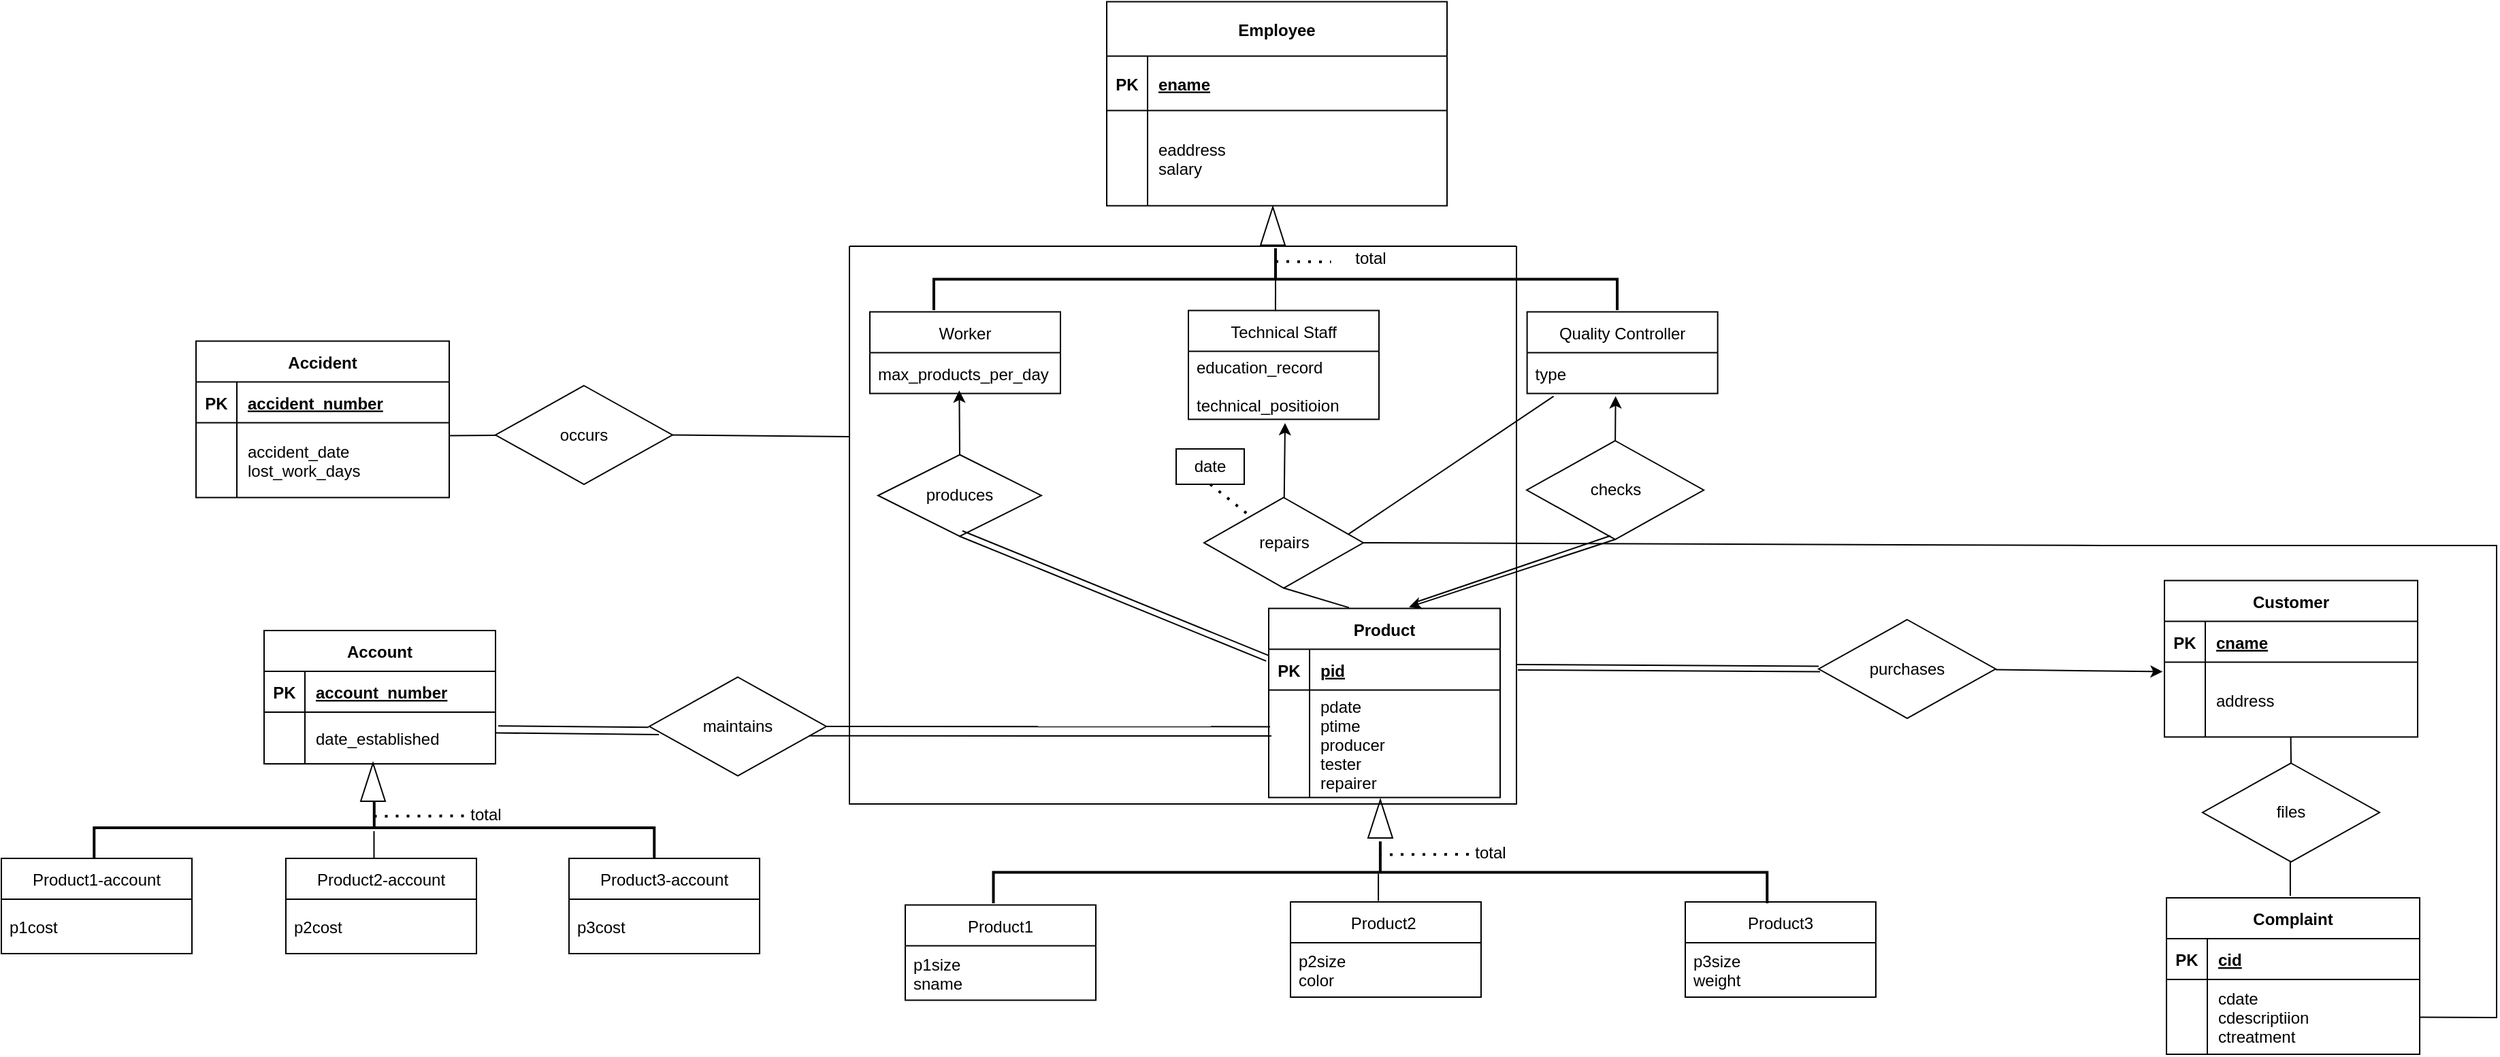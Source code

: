 <mxfile version="20.5.3" type="github">
  <diagram id="C5RBs43oDa-KdzZeNtuy" name="Page-1">
    <mxGraphModel dx="1606" dy="839" grid="1" gridSize="10" guides="1" tooltips="1" connect="1" arrows="1" fold="1" page="1" pageScale="1" pageWidth="827" pageHeight="1169" math="0" shadow="0">
      <root>
        <mxCell id="WIyWlLk6GJQsqaUBKTNV-0" />
        <mxCell id="WIyWlLk6GJQsqaUBKTNV-1" parent="WIyWlLk6GJQsqaUBKTNV-0" />
        <mxCell id="jRd905gV_513u5tSEe47-0" value="Product" style="shape=table;startSize=30;container=1;collapsible=1;childLayout=tableLayout;fixedRows=1;rowLines=0;fontStyle=1;align=center;resizeLast=1;" parent="WIyWlLk6GJQsqaUBKTNV-1" vertex="1">
          <mxGeometry x="228" y="646.25" width="170" height="139" as="geometry" />
        </mxCell>
        <mxCell id="jRd905gV_513u5tSEe47-1" value="" style="shape=partialRectangle;collapsible=0;dropTarget=0;pointerEvents=0;fillColor=none;points=[[0,0.5],[1,0.5]];portConstraint=eastwest;top=0;left=0;right=0;bottom=1;" parent="jRd905gV_513u5tSEe47-0" vertex="1">
          <mxGeometry y="30" width="170" height="30" as="geometry" />
        </mxCell>
        <mxCell id="jRd905gV_513u5tSEe47-2" value="PK" style="shape=partialRectangle;overflow=hidden;connectable=0;fillColor=none;top=0;left=0;bottom=0;right=0;fontStyle=1;" parent="jRd905gV_513u5tSEe47-1" vertex="1">
          <mxGeometry width="30" height="30" as="geometry">
            <mxRectangle width="30" height="30" as="alternateBounds" />
          </mxGeometry>
        </mxCell>
        <mxCell id="jRd905gV_513u5tSEe47-3" value="pid" style="shape=partialRectangle;overflow=hidden;connectable=0;fillColor=none;top=0;left=0;bottom=0;right=0;align=left;spacingLeft=6;fontStyle=5;" parent="jRd905gV_513u5tSEe47-1" vertex="1">
          <mxGeometry x="30" width="140" height="30" as="geometry">
            <mxRectangle width="140" height="30" as="alternateBounds" />
          </mxGeometry>
        </mxCell>
        <mxCell id="jRd905gV_513u5tSEe47-4" value="" style="shape=partialRectangle;collapsible=0;dropTarget=0;pointerEvents=0;fillColor=none;points=[[0,0.5],[1,0.5]];portConstraint=eastwest;top=0;left=0;right=0;bottom=0;" parent="jRd905gV_513u5tSEe47-0" vertex="1">
          <mxGeometry y="60" width="170" height="79" as="geometry" />
        </mxCell>
        <mxCell id="jRd905gV_513u5tSEe47-5" value="" style="shape=partialRectangle;overflow=hidden;connectable=0;fillColor=none;top=0;left=0;bottom=0;right=0;" parent="jRd905gV_513u5tSEe47-4" vertex="1">
          <mxGeometry width="30" height="79" as="geometry">
            <mxRectangle width="30" height="79" as="alternateBounds" />
          </mxGeometry>
        </mxCell>
        <mxCell id="jRd905gV_513u5tSEe47-6" value="pdate&#xa;ptime&#xa;producer&#xa;tester&#xa;repairer" style="shape=partialRectangle;overflow=hidden;connectable=0;fillColor=none;top=0;left=0;bottom=0;right=0;align=left;spacingLeft=6;" parent="jRd905gV_513u5tSEe47-4" vertex="1">
          <mxGeometry x="30" width="140" height="79" as="geometry">
            <mxRectangle width="140" height="79" as="alternateBounds" />
          </mxGeometry>
        </mxCell>
        <mxCell id="jRd905gV_513u5tSEe47-7" value="Customer" style="shape=table;startSize=30;container=1;collapsible=1;childLayout=tableLayout;fixedRows=1;rowLines=0;fontStyle=1;align=center;resizeLast=1;" parent="WIyWlLk6GJQsqaUBKTNV-1" vertex="1">
          <mxGeometry x="886" y="625.75" width="186" height="115" as="geometry" />
        </mxCell>
        <mxCell id="jRd905gV_513u5tSEe47-8" value="" style="shape=partialRectangle;collapsible=0;dropTarget=0;pointerEvents=0;fillColor=none;points=[[0,0.5],[1,0.5]];portConstraint=eastwest;top=0;left=0;right=0;bottom=1;" parent="jRd905gV_513u5tSEe47-7" vertex="1">
          <mxGeometry y="30" width="186" height="30" as="geometry" />
        </mxCell>
        <mxCell id="jRd905gV_513u5tSEe47-9" value="PK" style="shape=partialRectangle;overflow=hidden;connectable=0;fillColor=none;top=0;left=0;bottom=0;right=0;fontStyle=1;" parent="jRd905gV_513u5tSEe47-8" vertex="1">
          <mxGeometry width="30" height="30" as="geometry">
            <mxRectangle width="30" height="30" as="alternateBounds" />
          </mxGeometry>
        </mxCell>
        <mxCell id="jRd905gV_513u5tSEe47-10" value="cname" style="shape=partialRectangle;overflow=hidden;connectable=0;fillColor=none;top=0;left=0;bottom=0;right=0;align=left;spacingLeft=6;fontStyle=5;" parent="jRd905gV_513u5tSEe47-8" vertex="1">
          <mxGeometry x="30" width="156" height="30" as="geometry">
            <mxRectangle width="156" height="30" as="alternateBounds" />
          </mxGeometry>
        </mxCell>
        <mxCell id="jRd905gV_513u5tSEe47-11" value="" style="shape=partialRectangle;collapsible=0;dropTarget=0;pointerEvents=0;fillColor=none;points=[[0,0.5],[1,0.5]];portConstraint=eastwest;top=0;left=0;right=0;bottom=0;" parent="jRd905gV_513u5tSEe47-7" vertex="1">
          <mxGeometry y="60" width="186" height="55" as="geometry" />
        </mxCell>
        <mxCell id="jRd905gV_513u5tSEe47-12" value="" style="shape=partialRectangle;overflow=hidden;connectable=0;fillColor=none;top=0;left=0;bottom=0;right=0;" parent="jRd905gV_513u5tSEe47-11" vertex="1">
          <mxGeometry width="30" height="55" as="geometry">
            <mxRectangle width="30" height="55" as="alternateBounds" />
          </mxGeometry>
        </mxCell>
        <mxCell id="jRd905gV_513u5tSEe47-13" value="address" style="shape=partialRectangle;overflow=hidden;connectable=0;fillColor=none;top=0;left=0;bottom=0;right=0;align=left;spacingLeft=6;" parent="jRd905gV_513u5tSEe47-11" vertex="1">
          <mxGeometry x="30" width="156" height="55" as="geometry">
            <mxRectangle width="156" height="55" as="alternateBounds" />
          </mxGeometry>
        </mxCell>
        <mxCell id="jRd905gV_513u5tSEe47-14" value="Employee" style="shape=table;startSize=40;container=1;collapsible=1;childLayout=tableLayout;fixedRows=1;rowLines=0;fontStyle=1;align=center;resizeLast=1;" parent="WIyWlLk6GJQsqaUBKTNV-1" vertex="1">
          <mxGeometry x="109" y="200.25" width="250" height="150" as="geometry" />
        </mxCell>
        <mxCell id="jRd905gV_513u5tSEe47-15" value="" style="shape=partialRectangle;collapsible=0;dropTarget=0;pointerEvents=0;fillColor=none;points=[[0,0.5],[1,0.5]];portConstraint=eastwest;top=0;left=0;right=0;bottom=1;" parent="jRd905gV_513u5tSEe47-14" vertex="1">
          <mxGeometry y="40" width="250" height="40" as="geometry" />
        </mxCell>
        <mxCell id="jRd905gV_513u5tSEe47-16" value="PK" style="shape=partialRectangle;overflow=hidden;connectable=0;fillColor=none;top=0;left=0;bottom=0;right=0;fontStyle=1;" parent="jRd905gV_513u5tSEe47-15" vertex="1">
          <mxGeometry width="30" height="40" as="geometry">
            <mxRectangle width="30" height="40" as="alternateBounds" />
          </mxGeometry>
        </mxCell>
        <mxCell id="jRd905gV_513u5tSEe47-17" value="ename" style="shape=partialRectangle;overflow=hidden;connectable=0;fillColor=none;top=0;left=0;bottom=0;right=0;align=left;spacingLeft=6;fontStyle=5;" parent="jRd905gV_513u5tSEe47-15" vertex="1">
          <mxGeometry x="30" width="220" height="40" as="geometry">
            <mxRectangle width="220" height="40" as="alternateBounds" />
          </mxGeometry>
        </mxCell>
        <mxCell id="jRd905gV_513u5tSEe47-18" value="" style="shape=partialRectangle;collapsible=0;dropTarget=0;pointerEvents=0;fillColor=none;points=[[0,0.5],[1,0.5]];portConstraint=eastwest;top=0;left=0;right=0;bottom=0;" parent="jRd905gV_513u5tSEe47-14" vertex="1">
          <mxGeometry y="80" width="250" height="70" as="geometry" />
        </mxCell>
        <mxCell id="jRd905gV_513u5tSEe47-19" value="" style="shape=partialRectangle;overflow=hidden;connectable=0;fillColor=none;top=0;left=0;bottom=0;right=0;" parent="jRd905gV_513u5tSEe47-18" vertex="1">
          <mxGeometry width="30" height="70" as="geometry">
            <mxRectangle width="30" height="70" as="alternateBounds" />
          </mxGeometry>
        </mxCell>
        <mxCell id="jRd905gV_513u5tSEe47-20" value="eaddress&#xa;salary" style="shape=partialRectangle;overflow=hidden;connectable=0;fillColor=none;top=0;left=0;bottom=0;right=0;align=left;spacingLeft=6;" parent="jRd905gV_513u5tSEe47-18" vertex="1">
          <mxGeometry x="30" width="220" height="70" as="geometry">
            <mxRectangle width="220" height="70" as="alternateBounds" />
          </mxGeometry>
        </mxCell>
        <mxCell id="jRd905gV_513u5tSEe47-21" value="Worker" style="swimlane;fontStyle=0;childLayout=stackLayout;horizontal=1;startSize=30;horizontalStack=0;resizeParent=1;resizeParentMax=0;resizeLast=0;collapsible=1;marginBottom=0;" parent="WIyWlLk6GJQsqaUBKTNV-1" vertex="1">
          <mxGeometry x="-65" y="428.25" width="140" height="60" as="geometry" />
        </mxCell>
        <mxCell id="jRd905gV_513u5tSEe47-22" value="max_products_per_day" style="text;strokeColor=none;fillColor=none;align=left;verticalAlign=middle;spacingLeft=4;spacingRight=4;overflow=hidden;points=[[0,0.5],[1,0.5]];portConstraint=eastwest;rotatable=0;" parent="jRd905gV_513u5tSEe47-21" vertex="1">
          <mxGeometry y="30" width="140" height="30" as="geometry" />
        </mxCell>
        <mxCell id="jRd905gV_513u5tSEe47-26" value="Quality Controller" style="swimlane;fontStyle=0;childLayout=stackLayout;horizontal=1;startSize=30;horizontalStack=0;resizeParent=1;resizeParentMax=0;resizeLast=0;collapsible=1;marginBottom=0;" parent="WIyWlLk6GJQsqaUBKTNV-1" vertex="1">
          <mxGeometry x="417.81" y="428.25" width="140" height="60" as="geometry" />
        </mxCell>
        <mxCell id="jRd905gV_513u5tSEe47-27" value="type" style="text;strokeColor=none;fillColor=none;align=left;verticalAlign=middle;spacingLeft=4;spacingRight=4;overflow=hidden;points=[[0,0.5],[1,0.5]];portConstraint=eastwest;rotatable=0;" parent="jRd905gV_513u5tSEe47-26" vertex="1">
          <mxGeometry y="30" width="140" height="30" as="geometry" />
        </mxCell>
        <mxCell id="jRd905gV_513u5tSEe47-29" value="Technical Staff" style="swimlane;fontStyle=0;childLayout=stackLayout;horizontal=1;startSize=30;horizontalStack=0;resizeParent=1;resizeParentMax=0;resizeLast=0;collapsible=1;marginBottom=0;" parent="WIyWlLk6GJQsqaUBKTNV-1" vertex="1">
          <mxGeometry x="169" y="427.25" width="140" height="80" as="geometry" />
        </mxCell>
        <mxCell id="jRd905gV_513u5tSEe47-30" value="education_record&#xa;    &#xa;technical_positioion" style="text;strokeColor=none;fillColor=none;align=left;verticalAlign=middle;spacingLeft=4;spacingRight=4;overflow=hidden;points=[[0,0.5],[1,0.5]];portConstraint=eastwest;rotatable=0;" parent="jRd905gV_513u5tSEe47-29" vertex="1">
          <mxGeometry y="30" width="140" height="50" as="geometry" />
        </mxCell>
        <mxCell id="jRd905gV_513u5tSEe47-31" value="" style="triangle;whiteSpace=wrap;html=1;rotation=-90;" parent="WIyWlLk6GJQsqaUBKTNV-1" vertex="1">
          <mxGeometry x="217" y="356.25" width="28" height="18" as="geometry" />
        </mxCell>
        <mxCell id="jRd905gV_513u5tSEe47-32" value="" style="strokeWidth=2;html=1;shape=mxgraph.flowchart.annotation_2;align=left;labelPosition=right;pointerEvents=1;rotation=90;" parent="WIyWlLk6GJQsqaUBKTNV-1" vertex="1">
          <mxGeometry x="210.25" y="153.25" width="45.5" height="502" as="geometry" />
        </mxCell>
        <mxCell id="jRd905gV_513u5tSEe47-48" value="produces" style="shape=rhombus;perimeter=rhombusPerimeter;whiteSpace=wrap;html=1;align=center;" parent="WIyWlLk6GJQsqaUBKTNV-1" vertex="1">
          <mxGeometry x="-59" y="533.25" width="120" height="60" as="geometry" />
        </mxCell>
        <mxCell id="jRd905gV_513u5tSEe47-49" value="" style="endArrow=none;html=1;rounded=0;entryX=-0.011;entryY=0.29;entryDx=0;entryDy=0;entryPerimeter=0;exitX=0.5;exitY=1;exitDx=0;exitDy=0;" parent="WIyWlLk6GJQsqaUBKTNV-1" source="jRd905gV_513u5tSEe47-48" target="jRd905gV_513u5tSEe47-1" edge="1">
          <mxGeometry relative="1" as="geometry">
            <mxPoint x="-60" y="590" as="sourcePoint" />
            <mxPoint x="350" y="670" as="targetPoint" />
          </mxGeometry>
        </mxCell>
        <mxCell id="jRd905gV_513u5tSEe47-50" value="checks" style="rhombus;whiteSpace=wrap;html=1;" parent="WIyWlLk6GJQsqaUBKTNV-1" vertex="1">
          <mxGeometry x="417.56" y="523" width="130" height="72.5" as="geometry" />
        </mxCell>
        <mxCell id="jRd905gV_513u5tSEe47-52" value="repairs" style="rhombus;whiteSpace=wrap;html=1;" parent="WIyWlLk6GJQsqaUBKTNV-1" vertex="1">
          <mxGeometry x="180.5" y="564.75" width="117" height="66.5" as="geometry" />
        </mxCell>
        <mxCell id="jRd905gV_513u5tSEe47-53" value="" style="endArrow=none;html=1;rounded=0;entryX=0.396;entryY=0.5;entryDx=0;entryDy=0;entryPerimeter=0;exitX=0.457;exitY=0.005;exitDx=0;exitDy=0;exitPerimeter=0;" parent="WIyWlLk6GJQsqaUBKTNV-1" source="jRd905gV_513u5tSEe47-29" target="jRd905gV_513u5tSEe47-32" edge="1">
          <mxGeometry width="50" height="50" relative="1" as="geometry">
            <mxPoint x="232" y="427.25" as="sourcePoint" />
            <mxPoint x="232" y="407.25" as="targetPoint" />
            <Array as="points" />
          </mxGeometry>
        </mxCell>
        <mxCell id="jRd905gV_513u5tSEe47-55" value="" style="endArrow=none;html=1;rounded=0;exitX=0.5;exitY=1;exitDx=0;exitDy=0;entryX=0.347;entryY=-0.004;entryDx=0;entryDy=0;entryPerimeter=0;" parent="WIyWlLk6GJQsqaUBKTNV-1" source="jRd905gV_513u5tSEe47-52" target="jRd905gV_513u5tSEe47-0" edge="1">
          <mxGeometry relative="1" as="geometry">
            <mxPoint x="478" y="586" as="sourcePoint" />
            <mxPoint x="686" y="652" as="targetPoint" />
          </mxGeometry>
        </mxCell>
        <mxCell id="jRd905gV_513u5tSEe47-83" value="Product3" style="swimlane;fontStyle=0;childLayout=stackLayout;horizontal=1;startSize=30;horizontalStack=0;resizeParent=1;resizeParentMax=0;resizeLast=0;collapsible=1;marginBottom=0;" parent="WIyWlLk6GJQsqaUBKTNV-1" vertex="1">
          <mxGeometry x="534" y="862" width="140" height="70" as="geometry" />
        </mxCell>
        <mxCell id="jRd905gV_513u5tSEe47-84" value="p3size&#xa;weight" style="text;strokeColor=none;fillColor=none;align=left;verticalAlign=middle;spacingLeft=4;spacingRight=4;overflow=hidden;points=[[0,0.5],[1,0.5]];portConstraint=eastwest;rotatable=0;" parent="jRd905gV_513u5tSEe47-83" vertex="1">
          <mxGeometry y="30" width="140" height="40" as="geometry" />
        </mxCell>
        <mxCell id="jRd905gV_513u5tSEe47-85" value="Product2 " style="swimlane;fontStyle=0;childLayout=stackLayout;horizontal=1;startSize=30;horizontalStack=0;resizeParent=1;resizeParentMax=0;resizeLast=0;collapsible=1;marginBottom=0;" parent="WIyWlLk6GJQsqaUBKTNV-1" vertex="1">
          <mxGeometry x="244" y="862" width="140" height="70" as="geometry" />
        </mxCell>
        <mxCell id="jRd905gV_513u5tSEe47-86" value="p2size&#xa;color" style="text;strokeColor=none;fillColor=none;align=left;verticalAlign=middle;spacingLeft=4;spacingRight=4;overflow=hidden;points=[[0,0.5],[1,0.5]];portConstraint=eastwest;rotatable=0;" parent="jRd905gV_513u5tSEe47-85" vertex="1">
          <mxGeometry y="30" width="140" height="40" as="geometry" />
        </mxCell>
        <mxCell id="jRd905gV_513u5tSEe47-92" value="" style="endArrow=none;html=1;rounded=0;" parent="jRd905gV_513u5tSEe47-85" edge="1">
          <mxGeometry width="50" height="50" relative="1" as="geometry">
            <mxPoint x="64.55" y="-0.75" as="sourcePoint" />
            <mxPoint x="64.55" y="-20.75" as="targetPoint" />
            <Array as="points" />
          </mxGeometry>
        </mxCell>
        <mxCell id="jRd905gV_513u5tSEe47-87" value="Product1" style="swimlane;fontStyle=0;childLayout=stackLayout;horizontal=1;startSize=30;horizontalStack=0;resizeParent=1;resizeParentMax=0;resizeLast=0;collapsible=1;marginBottom=0;" parent="WIyWlLk6GJQsqaUBKTNV-1" vertex="1">
          <mxGeometry x="-39" y="864.25" width="140" height="70" as="geometry" />
        </mxCell>
        <mxCell id="jRd905gV_513u5tSEe47-88" value="p1size &#xa;sname" style="text;strokeColor=none;fillColor=none;align=left;verticalAlign=middle;spacingLeft=4;spacingRight=4;overflow=hidden;points=[[0,0.5],[1,0.5]];portConstraint=eastwest;rotatable=0;" parent="jRd905gV_513u5tSEe47-87" vertex="1">
          <mxGeometry y="30" width="140" height="40" as="geometry" />
        </mxCell>
        <mxCell id="jRd905gV_513u5tSEe47-89" value="" style="strokeWidth=2;html=1;shape=mxgraph.flowchart.annotation_2;align=left;labelPosition=right;pointerEvents=1;rotation=90;" parent="WIyWlLk6GJQsqaUBKTNV-1" vertex="1">
          <mxGeometry x="287.2" y="556.07" width="45.5" height="568.38" as="geometry" />
        </mxCell>
        <mxCell id="jRd905gV_513u5tSEe47-90" value="" style="triangle;whiteSpace=wrap;html=1;rotation=-90;" parent="WIyWlLk6GJQsqaUBKTNV-1" vertex="1">
          <mxGeometry x="296" y="792" width="28" height="18" as="geometry" />
        </mxCell>
        <mxCell id="jRd905gV_513u5tSEe47-93" value="Account" style="shape=table;startSize=30;container=1;collapsible=1;childLayout=tableLayout;fixedRows=1;rowLines=0;fontStyle=1;align=center;resizeLast=1;" parent="WIyWlLk6GJQsqaUBKTNV-1" vertex="1">
          <mxGeometry x="-510" y="662.5" width="170" height="98" as="geometry" />
        </mxCell>
        <mxCell id="jRd905gV_513u5tSEe47-94" value="" style="shape=partialRectangle;collapsible=0;dropTarget=0;pointerEvents=0;fillColor=none;points=[[0,0.5],[1,0.5]];portConstraint=eastwest;top=0;left=0;right=0;bottom=1;" parent="jRd905gV_513u5tSEe47-93" vertex="1">
          <mxGeometry y="30" width="170" height="30" as="geometry" />
        </mxCell>
        <mxCell id="jRd905gV_513u5tSEe47-95" value="PK" style="shape=partialRectangle;overflow=hidden;connectable=0;fillColor=none;top=0;left=0;bottom=0;right=0;fontStyle=1;" parent="jRd905gV_513u5tSEe47-94" vertex="1">
          <mxGeometry width="30" height="30" as="geometry">
            <mxRectangle width="30" height="30" as="alternateBounds" />
          </mxGeometry>
        </mxCell>
        <mxCell id="jRd905gV_513u5tSEe47-96" value="account_number" style="shape=partialRectangle;overflow=hidden;connectable=0;fillColor=none;top=0;left=0;bottom=0;right=0;align=left;spacingLeft=6;fontStyle=5;" parent="jRd905gV_513u5tSEe47-94" vertex="1">
          <mxGeometry x="30" width="140" height="30" as="geometry">
            <mxRectangle width="140" height="30" as="alternateBounds" />
          </mxGeometry>
        </mxCell>
        <mxCell id="jRd905gV_513u5tSEe47-97" value="" style="shape=partialRectangle;collapsible=0;dropTarget=0;pointerEvents=0;fillColor=none;points=[[0,0.5],[1,0.5]];portConstraint=eastwest;top=0;left=0;right=0;bottom=0;" parent="jRd905gV_513u5tSEe47-93" vertex="1">
          <mxGeometry y="60" width="170" height="38" as="geometry" />
        </mxCell>
        <mxCell id="jRd905gV_513u5tSEe47-98" value="" style="shape=partialRectangle;overflow=hidden;connectable=0;fillColor=none;top=0;left=0;bottom=0;right=0;" parent="jRd905gV_513u5tSEe47-97" vertex="1">
          <mxGeometry width="30" height="38" as="geometry">
            <mxRectangle width="30" height="38" as="alternateBounds" />
          </mxGeometry>
        </mxCell>
        <mxCell id="jRd905gV_513u5tSEe47-99" value="date_established" style="shape=partialRectangle;overflow=hidden;connectable=0;fillColor=none;top=0;left=0;bottom=0;right=0;align=left;spacingLeft=6;" parent="jRd905gV_513u5tSEe47-97" vertex="1">
          <mxGeometry x="30" width="140" height="38" as="geometry">
            <mxRectangle width="140" height="38" as="alternateBounds" />
          </mxGeometry>
        </mxCell>
        <mxCell id="jRd905gV_513u5tSEe47-100" value="Product3-account" style="swimlane;fontStyle=0;childLayout=stackLayout;horizontal=1;startSize=30;horizontalStack=0;resizeParent=1;resizeParentMax=0;resizeLast=0;collapsible=1;marginBottom=0;" parent="WIyWlLk6GJQsqaUBKTNV-1" vertex="1">
          <mxGeometry x="-286" y="830" width="140" height="70" as="geometry" />
        </mxCell>
        <mxCell id="jRd905gV_513u5tSEe47-101" value="p3cost" style="text;strokeColor=none;fillColor=none;align=left;verticalAlign=middle;spacingLeft=4;spacingRight=4;overflow=hidden;points=[[0,0.5],[1,0.5]];portConstraint=eastwest;rotatable=0;" parent="jRd905gV_513u5tSEe47-100" vertex="1">
          <mxGeometry y="30" width="140" height="40" as="geometry" />
        </mxCell>
        <mxCell id="jRd905gV_513u5tSEe47-102" value="Product2-account" style="swimlane;fontStyle=0;childLayout=stackLayout;horizontal=1;startSize=30;horizontalStack=0;resizeParent=1;resizeParentMax=0;resizeLast=0;collapsible=1;marginBottom=0;" parent="WIyWlLk6GJQsqaUBKTNV-1" vertex="1">
          <mxGeometry x="-494" y="830" width="140" height="70" as="geometry" />
        </mxCell>
        <mxCell id="jRd905gV_513u5tSEe47-103" value="p2cost" style="text;strokeColor=none;fillColor=none;align=left;verticalAlign=middle;spacingLeft=4;spacingRight=4;overflow=hidden;points=[[0,0.5],[1,0.5]];portConstraint=eastwest;rotatable=0;" parent="jRd905gV_513u5tSEe47-102" vertex="1">
          <mxGeometry y="30" width="140" height="40" as="geometry" />
        </mxCell>
        <mxCell id="jRd905gV_513u5tSEe47-104" value="Product1-account" style="swimlane;fontStyle=0;childLayout=stackLayout;horizontal=1;startSize=30;horizontalStack=0;resizeParent=1;resizeParentMax=0;resizeLast=0;collapsible=1;marginBottom=0;" parent="WIyWlLk6GJQsqaUBKTNV-1" vertex="1">
          <mxGeometry x="-703" y="830" width="140" height="70" as="geometry" />
        </mxCell>
        <mxCell id="jRd905gV_513u5tSEe47-105" value="p1cost" style="text;strokeColor=none;fillColor=none;align=left;verticalAlign=middle;spacingLeft=4;spacingRight=4;overflow=hidden;points=[[0,0.5],[1,0.5]];portConstraint=eastwest;rotatable=0;" parent="jRd905gV_513u5tSEe47-104" vertex="1">
          <mxGeometry y="30" width="140" height="40" as="geometry" />
        </mxCell>
        <mxCell id="jRd905gV_513u5tSEe47-106" value="" style="strokeWidth=2;html=1;shape=mxgraph.flowchart.annotation_2;align=left;labelPosition=right;pointerEvents=1;rotation=90;" parent="WIyWlLk6GJQsqaUBKTNV-1" vertex="1">
          <mxGeometry x="-451.86" y="601.76" width="45.5" height="411.48" as="geometry" />
        </mxCell>
        <mxCell id="jRd905gV_513u5tSEe47-107" value="" style="triangle;whiteSpace=wrap;html=1;rotation=-90;" parent="WIyWlLk6GJQsqaUBKTNV-1" vertex="1">
          <mxGeometry x="-444" y="765" width="28" height="18" as="geometry" />
        </mxCell>
        <mxCell id="jRd905gV_513u5tSEe47-108" value="" style="endArrow=none;html=1;rounded=0;" parent="WIyWlLk6GJQsqaUBKTNV-1" edge="1">
          <mxGeometry width="50" height="50" relative="1" as="geometry">
            <mxPoint x="-429.26" y="830.0" as="sourcePoint" />
            <mxPoint x="-429.26" y="810.0" as="targetPoint" />
            <Array as="points" />
          </mxGeometry>
        </mxCell>
        <mxCell id="jRd905gV_513u5tSEe47-123" value="maintains" style="rhombus;whiteSpace=wrap;html=1;" parent="WIyWlLk6GJQsqaUBKTNV-1" vertex="1">
          <mxGeometry x="-227" y="696.75" width="130" height="72.5" as="geometry" />
        </mxCell>
        <mxCell id="jRd905gV_513u5tSEe47-124" value="" style="endArrow=none;html=1;rounded=0;entryX=-0.019;entryY=0.509;entryDx=0;entryDy=0;entryPerimeter=0;" parent="WIyWlLk6GJQsqaUBKTNV-1" edge="1">
          <mxGeometry relative="1" as="geometry">
            <mxPoint x="-338" y="732.57" as="sourcePoint" />
            <mxPoint x="-227.47" y="733.652" as="targetPoint" />
          </mxGeometry>
        </mxCell>
        <mxCell id="jRd905gV_513u5tSEe47-126" value="" style="endArrow=none;html=1;rounded=0;exitX=1;exitY=0.5;exitDx=0;exitDy=0;entryX=0.006;entryY=0.341;entryDx=0;entryDy=0;entryPerimeter=0;" parent="WIyWlLk6GJQsqaUBKTNV-1" source="jRd905gV_513u5tSEe47-123" edge="1" target="jRd905gV_513u5tSEe47-4">
          <mxGeometry relative="1" as="geometry">
            <mxPoint x="108" y="732.57" as="sourcePoint" />
            <mxPoint x="370" y="733" as="targetPoint" />
          </mxGeometry>
        </mxCell>
        <mxCell id="jRd905gV_513u5tSEe47-128" value="purchases" style="rhombus;whiteSpace=wrap;html=1;" parent="WIyWlLk6GJQsqaUBKTNV-1" vertex="1">
          <mxGeometry x="632" y="654.5" width="130" height="72.5" as="geometry" />
        </mxCell>
        <mxCell id="jRd905gV_513u5tSEe47-129" value="" style="endArrow=none;html=1;rounded=0;entryX=0;entryY=0.5;entryDx=0;entryDy=0;exitX=1;exitY=0.75;exitDx=0;exitDy=0;" parent="WIyWlLk6GJQsqaUBKTNV-1" edge="1" source="jRd905gV_513u5tSEe47-190">
          <mxGeometry relative="1" as="geometry">
            <mxPoint x="341" y="685.5" as="sourcePoint" />
            <mxPoint x="632" y="688.75" as="targetPoint" />
          </mxGeometry>
        </mxCell>
        <mxCell id="jRd905gV_513u5tSEe47-137" value="Complaint" style="shape=table;startSize=30;container=1;collapsible=1;childLayout=tableLayout;fixedRows=1;rowLines=0;fontStyle=1;align=center;resizeLast=1;" parent="WIyWlLk6GJQsqaUBKTNV-1" vertex="1">
          <mxGeometry x="887.5" y="859" width="186" height="115" as="geometry" />
        </mxCell>
        <mxCell id="jRd905gV_513u5tSEe47-138" value="" style="shape=partialRectangle;collapsible=0;dropTarget=0;pointerEvents=0;fillColor=none;points=[[0,0.5],[1,0.5]];portConstraint=eastwest;top=0;left=0;right=0;bottom=1;" parent="jRd905gV_513u5tSEe47-137" vertex="1">
          <mxGeometry y="30" width="186" height="30" as="geometry" />
        </mxCell>
        <mxCell id="jRd905gV_513u5tSEe47-139" value="PK" style="shape=partialRectangle;overflow=hidden;connectable=0;fillColor=none;top=0;left=0;bottom=0;right=0;fontStyle=1;" parent="jRd905gV_513u5tSEe47-138" vertex="1">
          <mxGeometry width="30" height="30" as="geometry">
            <mxRectangle width="30" height="30" as="alternateBounds" />
          </mxGeometry>
        </mxCell>
        <mxCell id="jRd905gV_513u5tSEe47-140" value="cid" style="shape=partialRectangle;overflow=hidden;connectable=0;fillColor=none;top=0;left=0;bottom=0;right=0;align=left;spacingLeft=6;fontStyle=5;" parent="jRd905gV_513u5tSEe47-138" vertex="1">
          <mxGeometry x="30" width="156" height="30" as="geometry">
            <mxRectangle width="156" height="30" as="alternateBounds" />
          </mxGeometry>
        </mxCell>
        <mxCell id="jRd905gV_513u5tSEe47-141" value="" style="shape=partialRectangle;collapsible=0;dropTarget=0;pointerEvents=0;fillColor=none;points=[[0,0.5],[1,0.5]];portConstraint=eastwest;top=0;left=0;right=0;bottom=0;" parent="jRd905gV_513u5tSEe47-137" vertex="1">
          <mxGeometry y="60" width="186" height="55" as="geometry" />
        </mxCell>
        <mxCell id="jRd905gV_513u5tSEe47-142" value="" style="shape=partialRectangle;overflow=hidden;connectable=0;fillColor=none;top=0;left=0;bottom=0;right=0;" parent="jRd905gV_513u5tSEe47-141" vertex="1">
          <mxGeometry width="30" height="55" as="geometry">
            <mxRectangle width="30" height="55" as="alternateBounds" />
          </mxGeometry>
        </mxCell>
        <mxCell id="jRd905gV_513u5tSEe47-143" value="cdate&#xa;cdescriptiion&#xa;ctreatment" style="shape=partialRectangle;overflow=hidden;connectable=0;fillColor=none;top=0;left=0;bottom=0;right=0;align=left;spacingLeft=6;" parent="jRd905gV_513u5tSEe47-141" vertex="1">
          <mxGeometry x="30" width="156" height="55" as="geometry">
            <mxRectangle width="156" height="55" as="alternateBounds" />
          </mxGeometry>
        </mxCell>
        <mxCell id="jRd905gV_513u5tSEe47-144" value="" style="endArrow=none;dashed=1;html=1;dashPattern=1 3;strokeWidth=2;rounded=0;exitX=0.214;exitY=0.5;exitDx=0;exitDy=0;exitPerimeter=0;entryX=0.013;entryY=0.575;entryDx=0;entryDy=0;entryPerimeter=0;" parent="WIyWlLk6GJQsqaUBKTNV-1" source="jRd905gV_513u5tSEe47-32" target="jRd905gV_513u5tSEe47-145" edge="1">
          <mxGeometry width="50" height="50" relative="1" as="geometry">
            <mxPoint x="470" y="450" as="sourcePoint" />
            <mxPoint x="300" y="393" as="targetPoint" />
          </mxGeometry>
        </mxCell>
        <mxCell id="jRd905gV_513u5tSEe47-145" value="total" style="text;html=1;strokeColor=none;fillColor=none;align=center;verticalAlign=middle;whiteSpace=wrap;rounded=0;" parent="WIyWlLk6GJQsqaUBKTNV-1" vertex="1">
          <mxGeometry x="273" y="374.25" width="60" height="30" as="geometry" />
        </mxCell>
        <mxCell id="jRd905gV_513u5tSEe47-146" value="" style="endArrow=none;dashed=1;html=1;dashPattern=1 3;strokeWidth=2;rounded=0;exitX=0.214;exitY=0.5;exitDx=0;exitDy=0;exitPerimeter=0;" parent="WIyWlLk6GJQsqaUBKTNV-1" edge="1">
          <mxGeometry width="50" height="50" relative="1" as="geometry">
            <mxPoint x="309" y="827.237" as="sourcePoint" />
            <mxPoint x="376.25" y="827" as="targetPoint" />
          </mxGeometry>
        </mxCell>
        <mxCell id="jRd905gV_513u5tSEe47-147" value="total" style="text;html=1;strokeColor=none;fillColor=none;align=center;verticalAlign=middle;whiteSpace=wrap;rounded=0;" parent="WIyWlLk6GJQsqaUBKTNV-1" vertex="1">
          <mxGeometry x="361.25" y="811.25" width="60" height="30" as="geometry" />
        </mxCell>
        <mxCell id="jRd905gV_513u5tSEe47-148" value="" style="endArrow=none;dashed=1;html=1;dashPattern=1 3;strokeWidth=2;rounded=0;exitX=0.214;exitY=0.5;exitDx=0;exitDy=0;exitPerimeter=0;" parent="WIyWlLk6GJQsqaUBKTNV-1" edge="1">
          <mxGeometry width="50" height="50" relative="1" as="geometry">
            <mxPoint x="-429.25" y="798.987" as="sourcePoint" />
            <mxPoint x="-362" y="798.75" as="targetPoint" />
          </mxGeometry>
        </mxCell>
        <mxCell id="jRd905gV_513u5tSEe47-149" value="total" style="text;html=1;strokeColor=none;fillColor=none;align=center;verticalAlign=middle;whiteSpace=wrap;rounded=0;" parent="WIyWlLk6GJQsqaUBKTNV-1" vertex="1">
          <mxGeometry x="-377" y="783" width="60" height="30" as="geometry" />
        </mxCell>
        <mxCell id="jRd905gV_513u5tSEe47-152" value="Accident" style="shape=table;startSize=30;container=1;collapsible=1;childLayout=tableLayout;fixedRows=1;rowLines=0;fontStyle=1;align=center;resizeLast=1;" parent="WIyWlLk6GJQsqaUBKTNV-1" vertex="1">
          <mxGeometry x="-560" y="449.75" width="186" height="115" as="geometry" />
        </mxCell>
        <mxCell id="jRd905gV_513u5tSEe47-153" value="" style="shape=partialRectangle;collapsible=0;dropTarget=0;pointerEvents=0;fillColor=none;points=[[0,0.5],[1,0.5]];portConstraint=eastwest;top=0;left=0;right=0;bottom=1;" parent="jRd905gV_513u5tSEe47-152" vertex="1">
          <mxGeometry y="30" width="186" height="30" as="geometry" />
        </mxCell>
        <mxCell id="jRd905gV_513u5tSEe47-154" value="PK" style="shape=partialRectangle;overflow=hidden;connectable=0;fillColor=none;top=0;left=0;bottom=0;right=0;fontStyle=1;" parent="jRd905gV_513u5tSEe47-153" vertex="1">
          <mxGeometry width="30" height="30" as="geometry">
            <mxRectangle width="30" height="30" as="alternateBounds" />
          </mxGeometry>
        </mxCell>
        <mxCell id="jRd905gV_513u5tSEe47-155" value="accident_number" style="shape=partialRectangle;overflow=hidden;connectable=0;fillColor=none;top=0;left=0;bottom=0;right=0;align=left;spacingLeft=6;fontStyle=5;" parent="jRd905gV_513u5tSEe47-153" vertex="1">
          <mxGeometry x="30" width="156" height="30" as="geometry">
            <mxRectangle width="156" height="30" as="alternateBounds" />
          </mxGeometry>
        </mxCell>
        <mxCell id="jRd905gV_513u5tSEe47-156" value="" style="shape=partialRectangle;collapsible=0;dropTarget=0;pointerEvents=0;fillColor=none;points=[[0,0.5],[1,0.5]];portConstraint=eastwest;top=0;left=0;right=0;bottom=0;" parent="jRd905gV_513u5tSEe47-152" vertex="1">
          <mxGeometry y="60" width="186" height="55" as="geometry" />
        </mxCell>
        <mxCell id="jRd905gV_513u5tSEe47-157" value="" style="shape=partialRectangle;overflow=hidden;connectable=0;fillColor=none;top=0;left=0;bottom=0;right=0;" parent="jRd905gV_513u5tSEe47-156" vertex="1">
          <mxGeometry width="30" height="55" as="geometry">
            <mxRectangle width="30" height="55" as="alternateBounds" />
          </mxGeometry>
        </mxCell>
        <mxCell id="jRd905gV_513u5tSEe47-158" value="accident_date&#xa;lost_work_days" style="shape=partialRectangle;overflow=hidden;connectable=0;fillColor=none;top=0;left=0;bottom=0;right=0;align=left;spacingLeft=6;" parent="jRd905gV_513u5tSEe47-156" vertex="1">
          <mxGeometry x="30" width="156" height="55" as="geometry">
            <mxRectangle width="156" height="55" as="alternateBounds" />
          </mxGeometry>
        </mxCell>
        <mxCell id="jRd905gV_513u5tSEe47-159" value="" style="endArrow=none;dashed=1;html=1;dashPattern=1 3;strokeWidth=2;rounded=0;exitX=0.5;exitY=1;exitDx=0;exitDy=0;" parent="WIyWlLk6GJQsqaUBKTNV-1" source="jRd905gV_513u5tSEe47-160" target="jRd905gV_513u5tSEe47-52" edge="1">
          <mxGeometry width="50" height="50" relative="1" as="geometry">
            <mxPoint x="402" y="519.38" as="sourcePoint" />
            <mxPoint x="406" y="562" as="targetPoint" />
          </mxGeometry>
        </mxCell>
        <mxCell id="jRd905gV_513u5tSEe47-160" value="date" style="rounded=0;whiteSpace=wrap;html=1;fillColor=None" parent="WIyWlLk6GJQsqaUBKTNV-1" vertex="1">
          <mxGeometry x="160" y="529" width="50" height="26" as="geometry" />
        </mxCell>
        <mxCell id="jRd905gV_513u5tSEe47-168" value="files" style="rhombus;whiteSpace=wrap;html=1;" parent="WIyWlLk6GJQsqaUBKTNV-1" vertex="1">
          <mxGeometry x="914" y="760" width="130" height="72.5" as="geometry" />
        </mxCell>
        <mxCell id="jRd905gV_513u5tSEe47-169" value="" style="endArrow=none;html=1;rounded=0;entryX=0.461;entryY=1.127;entryDx=0;entryDy=0;entryPerimeter=0;exitX=0.5;exitY=0;exitDx=0;exitDy=0;" parent="WIyWlLk6GJQsqaUBKTNV-1" source="jRd905gV_513u5tSEe47-168" edge="1">
          <mxGeometry relative="1" as="geometry">
            <mxPoint x="887.25" y="855.19" as="sourcePoint" />
            <mxPoint x="978.79" y="740.75" as="targetPoint" />
          </mxGeometry>
        </mxCell>
        <mxCell id="jRd905gV_513u5tSEe47-170" value="" style="endArrow=none;html=1;rounded=0;" parent="WIyWlLk6GJQsqaUBKTNV-1" edge="1">
          <mxGeometry relative="1" as="geometry">
            <mxPoint x="978.44" y="857.5" as="sourcePoint" />
            <mxPoint x="978.44" y="832.5" as="targetPoint" />
          </mxGeometry>
        </mxCell>
        <mxCell id="jRd905gV_513u5tSEe47-173" value="" style="endArrow=none;html=1;rounded=0;exitX=0.139;exitY=1.069;exitDx=0;exitDy=0;exitPerimeter=0;entryX=0.903;entryY=0.409;entryDx=0;entryDy=0;entryPerimeter=0;" parent="WIyWlLk6GJQsqaUBKTNV-1" source="jRd905gV_513u5tSEe47-27" target="jRd905gV_513u5tSEe47-52" edge="1">
          <mxGeometry relative="1" as="geometry">
            <mxPoint x="357.81" y="459.25" as="sourcePoint" />
            <mxPoint x="413.999" y="579.009" as="targetPoint" />
          </mxGeometry>
        </mxCell>
        <mxCell id="jRd905gV_513u5tSEe47-174" value="" style="endArrow=none;html=1;rounded=0;entryX=1;entryY=0.5;entryDx=0;entryDy=0;" parent="WIyWlLk6GJQsqaUBKTNV-1" source="jRd905gV_513u5tSEe47-141" target="jRd905gV_513u5tSEe47-52" edge="1">
          <mxGeometry relative="1" as="geometry">
            <mxPoint x="1220" y="880" as="sourcePoint" />
            <mxPoint x="-59" y="613.25" as="targetPoint" />
            <Array as="points">
              <mxPoint x="1130" y="947" />
              <mxPoint x="1130" y="600" />
              <mxPoint x="840" y="600" />
            </Array>
          </mxGeometry>
        </mxCell>
        <mxCell id="jRd905gV_513u5tSEe47-176" value="" style="endArrow=classic;html=1;rounded=0;exitX=0.5;exitY=0;exitDx=0;exitDy=0;" parent="WIyWlLk6GJQsqaUBKTNV-1" source="jRd905gV_513u5tSEe47-50" edge="1">
          <mxGeometry width="50" height="50" relative="1" as="geometry">
            <mxPoint x="591.51" y="494.63" as="sourcePoint" />
            <mxPoint x="482.81" y="490.25" as="targetPoint" />
          </mxGeometry>
        </mxCell>
        <mxCell id="jRd905gV_513u5tSEe47-177" value="" style="endArrow=classic;html=1;rounded=0;exitX=0.5;exitY=0;exitDx=0;exitDy=0;" parent="WIyWlLk6GJQsqaUBKTNV-1" source="jRd905gV_513u5tSEe47-48" edge="1">
          <mxGeometry width="50" height="50" relative="1" as="geometry">
            <mxPoint x="0.44" y="518.75" as="sourcePoint" />
            <mxPoint x="0.69" y="486" as="targetPoint" />
          </mxGeometry>
        </mxCell>
        <mxCell id="jRd905gV_513u5tSEe47-178" value="" style="endArrow=classic;html=1;rounded=0;" parent="WIyWlLk6GJQsqaUBKTNV-1" source="jRd905gV_513u5tSEe47-52" edge="1">
          <mxGeometry width="50" height="50" relative="1" as="geometry">
            <mxPoint x="244.75" y="544.75" as="sourcePoint" />
            <mxPoint x="240" y="510" as="targetPoint" />
          </mxGeometry>
        </mxCell>
        <mxCell id="jRd905gV_513u5tSEe47-179" value="" style="endArrow=classic;html=1;rounded=0;exitX=0.5;exitY=1;exitDx=0;exitDy=0;entryX=0.606;entryY=-0.007;entryDx=0;entryDy=0;entryPerimeter=0;" parent="WIyWlLk6GJQsqaUBKTNV-1" source="jRd905gV_513u5tSEe47-50" target="jRd905gV_513u5tSEe47-0" edge="1">
          <mxGeometry width="50" height="50" relative="1" as="geometry">
            <mxPoint x="614.81" y="617.25" as="sourcePoint" />
            <mxPoint x="679.73" y="637.813" as="targetPoint" />
          </mxGeometry>
        </mxCell>
        <mxCell id="jRd905gV_513u5tSEe47-180" value="" style="endArrow=classic;html=1;rounded=0;entryX=-0.007;entryY=0.127;entryDx=0;entryDy=0;entryPerimeter=0;" parent="WIyWlLk6GJQsqaUBKTNV-1" target="jRd905gV_513u5tSEe47-11" edge="1">
          <mxGeometry width="50" height="50" relative="1" as="geometry">
            <mxPoint x="762" y="691.25" as="sourcePoint" />
            <mxPoint x="812" y="641.25" as="targetPoint" />
          </mxGeometry>
        </mxCell>
        <mxCell id="jRd905gV_513u5tSEe47-190" value="" style="swimlane;startSize=0;" parent="WIyWlLk6GJQsqaUBKTNV-1" vertex="1">
          <mxGeometry x="-80" y="380" width="490" height="410" as="geometry" />
        </mxCell>
        <mxCell id="_SlhWXRHp0C14mSd60ej-6" value="" style="endArrow=none;html=1;rounded=0;exitX=1;exitY=0.5;exitDx=0;exitDy=0;" edge="1" parent="jRd905gV_513u5tSEe47-190">
          <mxGeometry relative="1" as="geometry">
            <mxPoint x="-29.5" y="359.88" as="sourcePoint" />
            <mxPoint x="310" y="360" as="targetPoint" />
          </mxGeometry>
        </mxCell>
        <mxCell id="jRd905gV_513u5tSEe47-191" value="occurs" style="rhombus;whiteSpace=wrap;html=1;" parent="WIyWlLk6GJQsqaUBKTNV-1" vertex="1">
          <mxGeometry x="-340" y="482.5" width="130" height="72.5" as="geometry" />
        </mxCell>
        <mxCell id="jRd905gV_513u5tSEe47-192" value="" style="endArrow=none;html=1;rounded=0;" parent="WIyWlLk6GJQsqaUBKTNV-1" edge="1">
          <mxGeometry relative="1" as="geometry">
            <mxPoint x="-374" y="519.25" as="sourcePoint" />
            <mxPoint x="-340" y="519" as="targetPoint" />
          </mxGeometry>
        </mxCell>
        <mxCell id="jRd905gV_513u5tSEe47-193" value="" style="endArrow=none;html=1;rounded=0;" parent="WIyWlLk6GJQsqaUBKTNV-1" edge="1">
          <mxGeometry relative="1" as="geometry">
            <mxPoint x="-210" y="518.77" as="sourcePoint" />
            <mxPoint x="-80" y="520" as="targetPoint" />
          </mxGeometry>
        </mxCell>
        <mxCell id="_SlhWXRHp0C14mSd60ej-3" value="" style="endArrow=none;html=1;rounded=0;entryX=0;entryY=0.5;entryDx=0;entryDy=0;exitX=1;exitY=0.75;exitDx=0;exitDy=0;" edge="1" parent="WIyWlLk6GJQsqaUBKTNV-1">
          <mxGeometry relative="1" as="geometry">
            <mxPoint x="411" y="691.5" as="sourcePoint" />
            <mxPoint x="633" y="692.75" as="targetPoint" />
          </mxGeometry>
        </mxCell>
        <mxCell id="_SlhWXRHp0C14mSd60ej-4" value="" style="endArrow=none;html=1;rounded=0;entryX=-0.011;entryY=0.29;entryDx=0;entryDy=0;entryPerimeter=0;exitX=0.5;exitY=1;exitDx=0;exitDy=0;" edge="1" parent="WIyWlLk6GJQsqaUBKTNV-1">
          <mxGeometry relative="1" as="geometry">
            <mxPoint x="3" y="589.25" as="sourcePoint" />
            <mxPoint x="228.13" y="680.95" as="targetPoint" />
          </mxGeometry>
        </mxCell>
        <mxCell id="_SlhWXRHp0C14mSd60ej-5" value="" style="endArrow=none;html=1;rounded=0;exitX=0.472;exitY=0.964;exitDx=0;exitDy=0;exitPerimeter=0;" edge="1" parent="WIyWlLk6GJQsqaUBKTNV-1" source="jRd905gV_513u5tSEe47-50">
          <mxGeometry relative="1" as="geometry">
            <mxPoint x="474.84" y="594.253" as="sourcePoint" />
            <mxPoint x="338" y="641" as="targetPoint" />
          </mxGeometry>
        </mxCell>
        <mxCell id="_SlhWXRHp0C14mSd60ej-7" value="" style="endArrow=none;html=1;rounded=0;" edge="1" parent="WIyWlLk6GJQsqaUBKTNV-1">
          <mxGeometry relative="1" as="geometry">
            <mxPoint x="-340" y="737.75" as="sourcePoint" />
            <mxPoint x="-220" y="739" as="targetPoint" />
          </mxGeometry>
        </mxCell>
      </root>
    </mxGraphModel>
  </diagram>
</mxfile>
